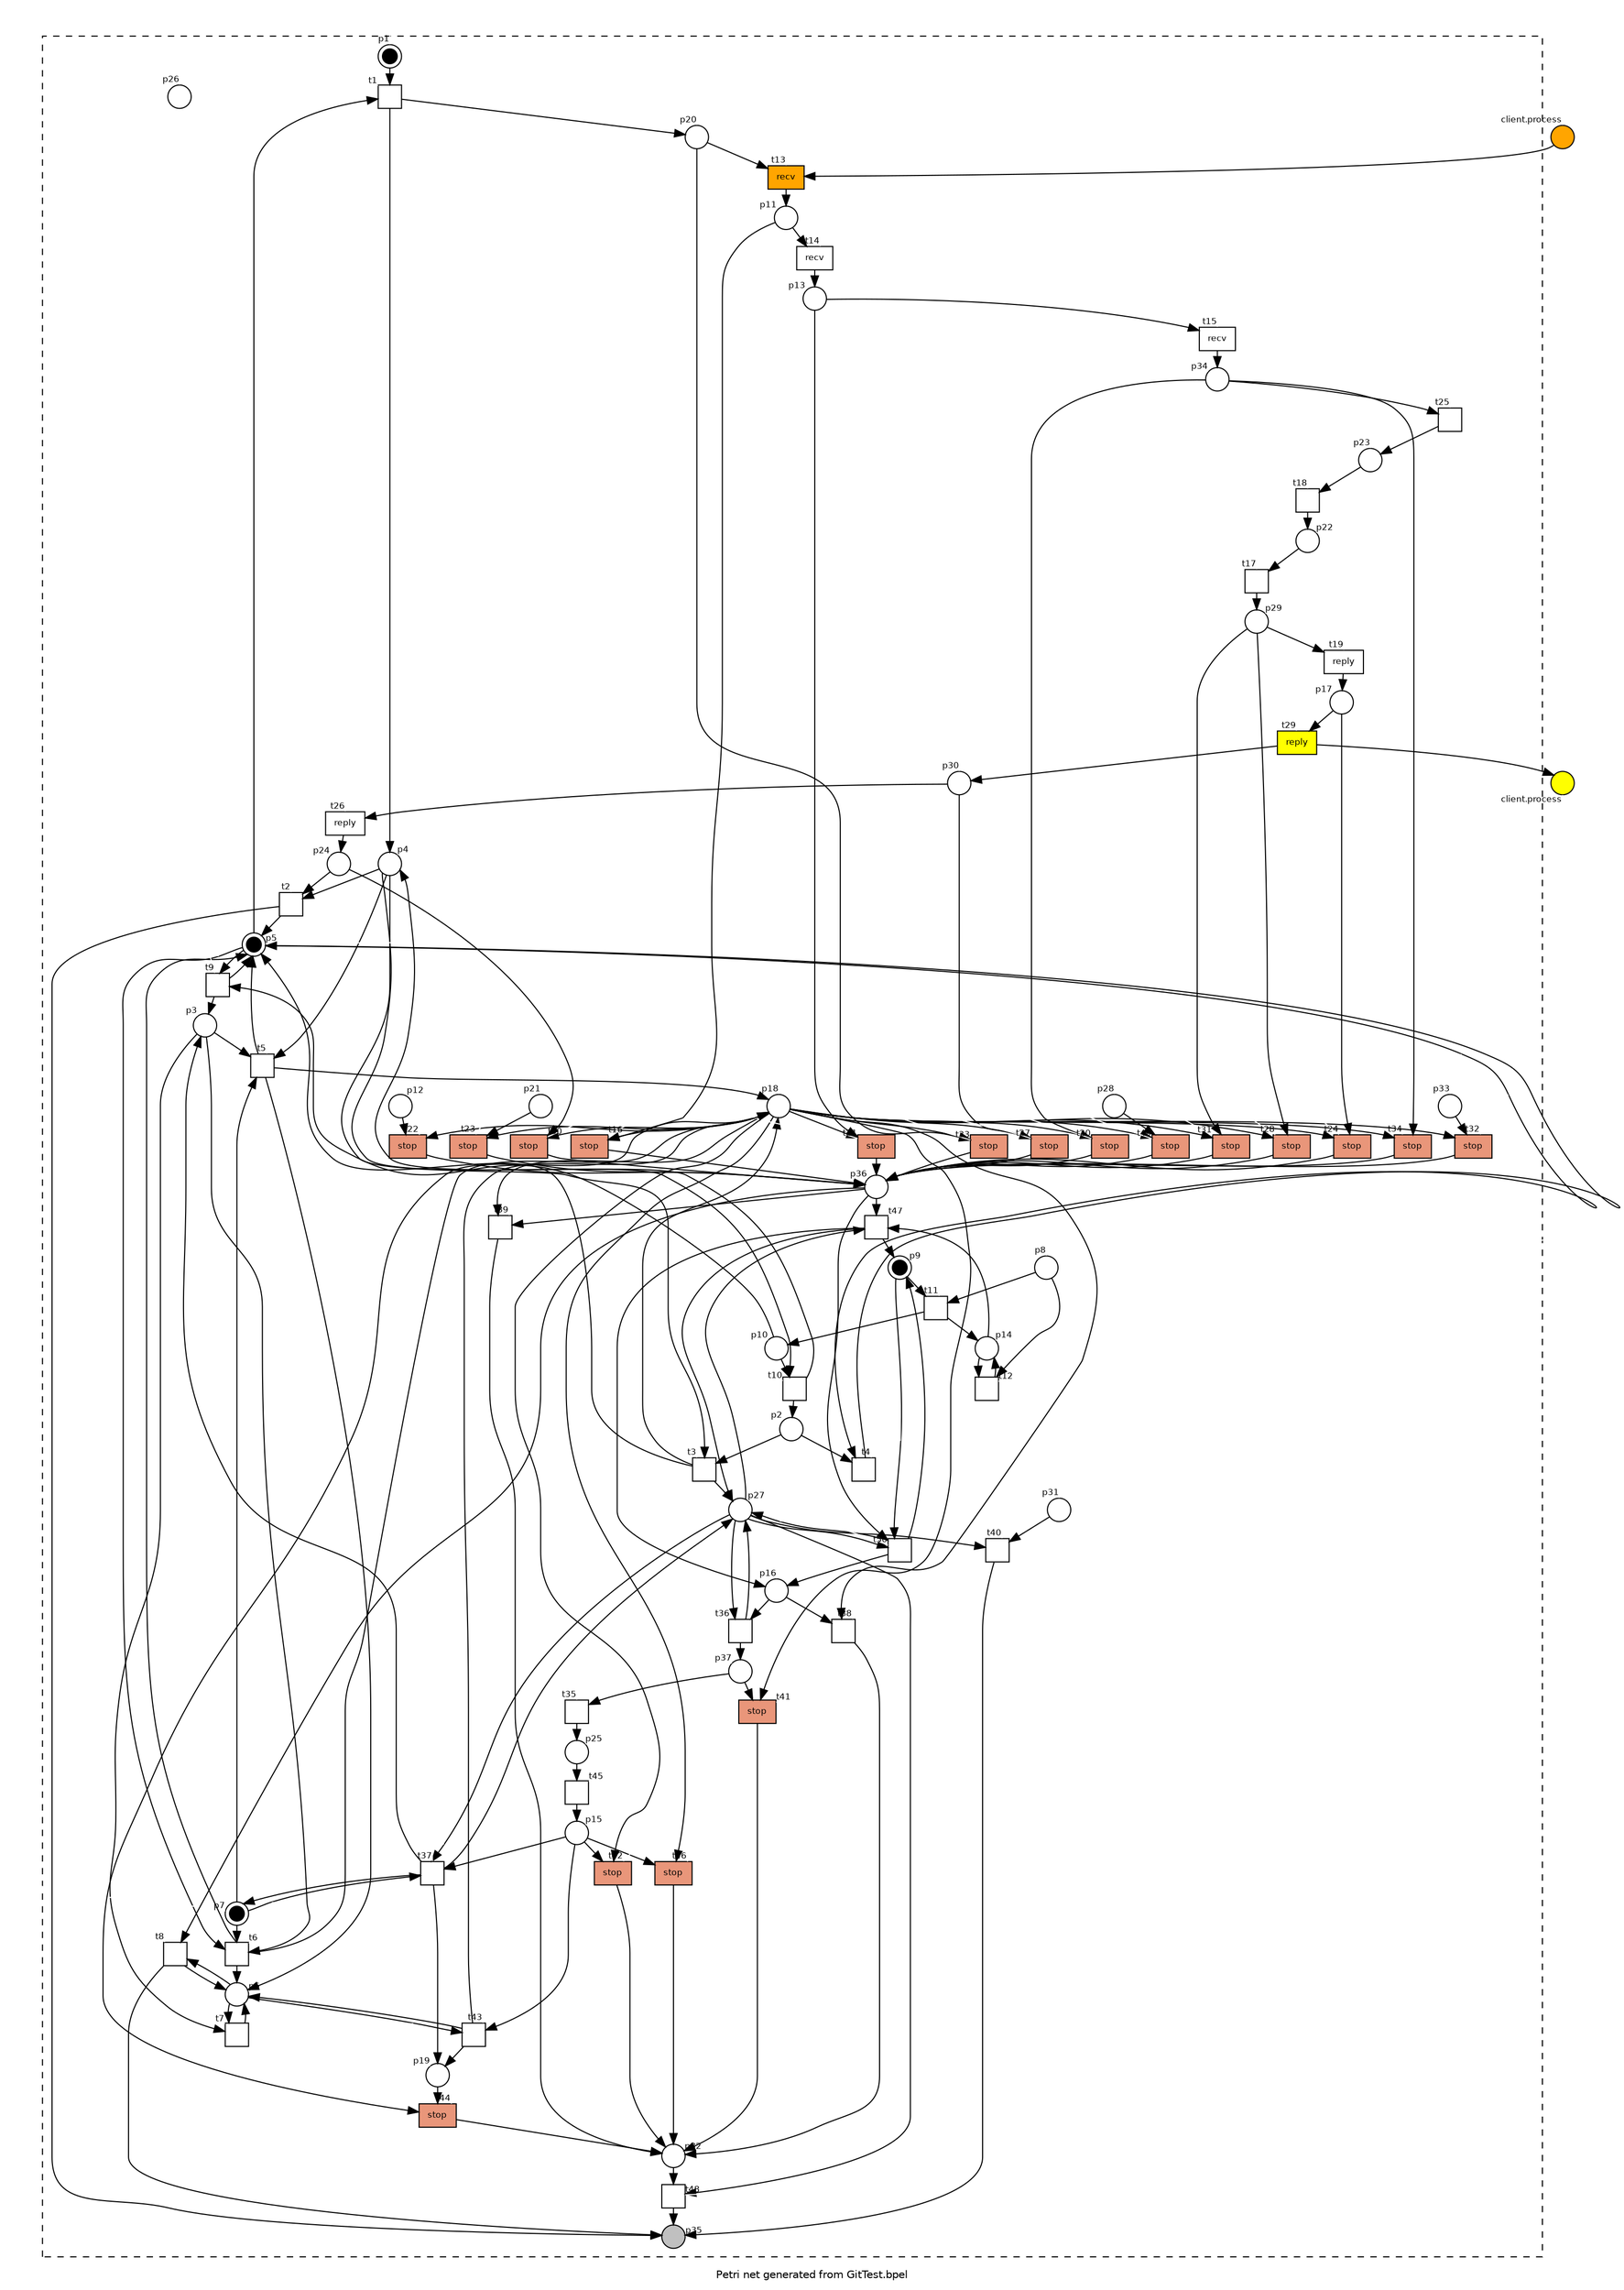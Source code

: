 digraph N {
 graph [fontname="Helvetica" nodesep=0.3 ranksep="0.2 equally" fontsize=10 label="Petri net generated from GitTest.bpel"]
 node [fontname="Helvetica" fontsize=8  width=".3" height=".3" label="" style=filled fillcolor=white]
 edge [fontname="Helvetica" fontsize=8 color=white arrowhead=none weight="20.0"]


 // places
 node [shape=circle];
 p1  	[fillcolor=black peripheries=2 height=".2" width=".2" ]
 p1_l	[shape=none];
 p1_l -> p1 [headlabel="p1"]
 p2  	[]
 p2_l	[shape=none];
 p2_l -> p2 [headlabel="p2"]
 p3  	[]
 p3_l	[shape=none];
 p3_l -> p3 [headlabel="p3"]
 p4  	[]
 p4_l	[shape=none];
 p4_l -> p4 [headlabel="p4"]
 p5  	[fillcolor=black peripheries=2 height=".2" width=".2" ]
 p5_l	[shape=none];
 p5_l -> p5 [headlabel="p5"]
 p6  	[]
 p6_l	[shape=none];
 p6_l -> p6 [headlabel="p6"]
 p7  	[fillcolor=black peripheries=2 height=".2" width=".2" ]
 p7_l	[shape=none];
 p7_l -> p7 [headlabel="p7"]
 p8  	[]
 p8_l	[shape=none];
 p8_l -> p8 [headlabel="p8"]
 p9  	[fillcolor=black peripheries=2 height=".2" width=".2" ]
 p9_l	[shape=none];
 p9_l -> p9 [headlabel="p9"]
 p10  	[]
 p10_l	[shape=none];
 p10_l -> p10 [headlabel="p10"]
 p11  	[]
 p11_l	[shape=none];
 p11_l -> p11 [headlabel="p11"]
 p12  	[]
 p12_l	[shape=none];
 p12_l -> p12 [headlabel="p12"]
 p13  	[]
 p13_l	[shape=none];
 p13_l -> p13 [headlabel="p13"]
 p14  	[]
 p14_l	[shape=none];
 p14_l -> p14 [headlabel="p14"]
 p15  	[]
 p15_l	[shape=none];
 p15_l -> p15 [headlabel="p15"]
 p16  	[]
 p16_l	[shape=none];
 p16_l -> p16 [headlabel="p16"]
 p17  	[]
 p17_l	[shape=none];
 p17_l -> p17 [headlabel="p17"]
 p18  	[]
 p18_l	[shape=none];
 p18_l -> p18 [headlabel="p18"]
 p19  	[]
 p19_l	[shape=none];
 p19_l -> p19 [headlabel="p19"]
 p20  	[]
 p20_l	[shape=none];
 p20_l -> p20 [headlabel="p20"]
 p21  	[]
 p21_l	[shape=none];
 p21_l -> p21 [headlabel="p21"]
 p22  	[]
 p22_l	[shape=none];
 p22_l -> p22 [headlabel="p22"]
 p23  	[]
 p23_l	[shape=none];
 p23_l -> p23 [headlabel="p23"]
 p24  	[]
 p24_l	[shape=none];
 p24_l -> p24 [headlabel="p24"]
 p25  	[]
 p25_l	[shape=none];
 p25_l -> p25 [headlabel="p25"]
 p26  	[]
 p26_l	[shape=none];
 p26_l -> p26 [headlabel="p26"]
 p27  	[]
 p27_l	[shape=none];
 p27_l -> p27 [headlabel="p27"]
 p28  	[]
 p28_l	[shape=none];
 p28_l -> p28 [headlabel="p28"]
 p29  	[]
 p29_l	[shape=none];
 p29_l -> p29 [headlabel="p29"]
 p30  	[]
 p30_l	[shape=none];
 p30_l -> p30 [headlabel="p30"]
 p31  	[]
 p31_l	[shape=none];
 p31_l -> p31 [headlabel="p31"]
 p32  	[]
 p32_l	[shape=none];
 p32_l -> p32 [headlabel="p32"]
 p33  	[]
 p33_l	[shape=none];
 p33_l -> p33 [headlabel="p33"]
 p34  	[]
 p34_l	[shape=none];
 p34_l -> p34 [headlabel="p34"]
 p35  	[fillcolor=gray]
 p35_l	[shape=none];
 p35_l -> p35 [headlabel="p35"]
 p36  	[]
 p36_l	[shape=none];
 p36_l -> p36 [headlabel="p36"]
 p37  	[]
 p37_l	[shape=none];
 p37_l -> p37 [headlabel="p37"]
 p38  	[fillcolor=orange]
 p38_l	[shape=none];
 p38_l -> p38 [headlabel="client.process"]
 p39  	[fillcolor=yellow]
 p39_l	[shape=none];
 p39 -> p39_l [taillabel="client.process"]

 // transitions
 node [shape=box]
 t1  	[]
 t1_l	[shape=none];
 t1_l -> t1 [headlabel="t1"]
 t2  	[]
 t2_l	[shape=none];
 t2_l -> t2 [headlabel="t2"]
 t3  	[]
 t3_l	[shape=none];
 t3_l -> t3 [headlabel="t3"]
 t4  	[]
 t4_l	[shape=none];
 t4_l -> t4 [headlabel="t4"]
 t5  	[]
 t5_l	[shape=none];
 t5_l -> t5 [headlabel="t5"]
 t6  	[]
 t6_l	[shape=none];
 t6_l -> t6 [headlabel="t6"]
 t7  	[]
 t7_l	[shape=none];
 t7_l -> t7 [headlabel="t7"]
 t8  	[]
 t8_l	[shape=none];
 t8_l -> t8 [headlabel="t8"]
 t9  	[]
 t9_l	[shape=none];
 t9_l -> t9 [headlabel="t9"]
 t10  	[]
 t10_l	[shape=none];
 t10_l -> t10 [headlabel="t10"]
 t11  	[]
 t11_l	[shape=none];
 t11_l -> t11 [headlabel="t11"]
 t12  	[]
 t12_l	[shape=none];
 t12_l -> t12 [headlabel="t12"]
 t13  	[fillcolor=orange label="recv"]
 t13_l	[shape=none];
 t13_l -> t13 [headlabel="t13"]
 t14  	[label="recv"]
 t14_l	[shape=none];
 t14_l -> t14 [headlabel="t14"]
 t15  	[label="recv"]
 t15_l	[shape=none];
 t15_l -> t15 [headlabel="t15"]
 t16  	[label="stop" fillcolor=darksalmon]
 t16_l	[shape=none];
 t16_l -> t16 [headlabel="t16"]
 t17  	[]
 t17_l	[shape=none];
 t17_l -> t17 [headlabel="t17"]
 t18  	[]
 t18_l	[shape=none];
 t18_l -> t18 [headlabel="t18"]
 t19  	[label="reply"]
 t19_l	[shape=none];
 t19_l -> t19 [headlabel="t19"]
 t20  	[label="stop" fillcolor=darksalmon]
 t20_l	[shape=none];
 t20_l -> t20 [headlabel="t20"]
 t21  	[label="stop" fillcolor=darksalmon]
 t21_l	[shape=none];
 t21_l -> t21 [headlabel="t21"]
 t22  	[label="stop" fillcolor=darksalmon]
 t22_l	[shape=none];
 t22_l -> t22 [headlabel="t22"]
 t23  	[label="stop" fillcolor=darksalmon]
 t23_l	[shape=none];
 t23_l -> t23 [headlabel="t23"]
 t24  	[label="stop" fillcolor=darksalmon]
 t24_l	[shape=none];
 t24_l -> t24 [headlabel="t24"]
 t25  	[]
 t25_l	[shape=none];
 t25_l -> t25 [headlabel="t25"]
 t26  	[label="reply"]
 t26_l	[shape=none];
 t26_l -> t26 [headlabel="t26"]
 t27  	[label="stop" fillcolor=darksalmon]
 t27_l	[shape=none];
 t27_l -> t27 [headlabel="t27"]
 t28  	[label="stop" fillcolor=darksalmon]
 t28_l	[shape=none];
 t28_l -> t28 [headlabel="t28"]
 t29  	[fillcolor=yellow label="reply"]
 t29_l	[shape=none];
 t29_l -> t29 [headlabel="t29"]
 t30  	[label="stop" fillcolor=darksalmon]
 t30_l	[shape=none];
 t30_l -> t30 [headlabel="t30"]
 t31  	[label="stop" fillcolor=darksalmon]
 t31_l	[shape=none];
 t31_l -> t31 [headlabel="t31"]
 t32  	[label="stop" fillcolor=darksalmon]
 t32_l	[shape=none];
 t32_l -> t32 [headlabel="t32"]
 t33  	[label="stop" fillcolor=darksalmon]
 t33_l	[shape=none];
 t33_l -> t33 [headlabel="t33"]
 t34  	[label="stop" fillcolor=darksalmon]
 t34_l	[shape=none];
 t34_l -> t34 [headlabel="t34"]
 t35  	[]
 t35_l	[shape=none];
 t35_l -> t35 [headlabel="t35"]
 t36  	[]
 t36_l	[shape=none];
 t36_l -> t36 [headlabel="t36"]
 t37  	[]
 t37_l	[shape=none];
 t37_l -> t37 [headlabel="t37"]
 t38  	[]
 t38_l	[shape=none];
 t38_l -> t38 [headlabel="t38"]
 t39  	[]
 t39_l	[shape=none];
 t39_l -> t39 [headlabel="t39"]
 t40  	[]
 t40_l	[shape=none];
 t40_l -> t40 [headlabel="t40"]
 t41  	[label="stop" fillcolor=darksalmon]
 t41_l	[shape=none];
 t41_l -> t41 [headlabel="t41"]
 t42  	[label="stop" fillcolor=darksalmon]
 t42_l	[shape=none];
 t42_l -> t42 [headlabel="t42"]
 t43  	[]
 t43_l	[shape=none];
 t43_l -> t43 [headlabel="t43"]
 t44  	[label="stop" fillcolor=darksalmon]
 t44_l	[shape=none];
 t44_l -> t44 [headlabel="t44"]
 t45  	[]
 t45_l	[shape=none];
 t45_l -> t45 [headlabel="t45"]
 t46  	[label="stop" fillcolor=darksalmon]
 t46_l	[shape=none];
 t46_l -> t46 [headlabel="t46"]
 t47  	[]
 t47_l	[shape=none];
 t47_l -> t47 [headlabel="t47"]
 t48  	[]
 t48_l	[shape=none];
 t48_l -> t48 [headlabel="t48"]
 t49  	[label="stop" fillcolor=darksalmon]
 t49_l	[shape=none];
 t49_l -> t49 [headlabel="t49"]
 t50  	[]
 t50_l	[shape=none];
 t50_l -> t50 [headlabel="t50"]

 // cluster the inner of the net
 subgraph cluster1
 {
  t1 t1_l t2 t2_l t3 t3_l t4 t4_l t5 t5_l t6 t6_l t7 t7_l t8 t8_l t9 t9_l t10 t10_l t11 t11_l t12 t12_l t13 t13_l t14 t14_l t15 t15_l t16 t16_l t17 t17_l t18 t18_l t19 t19_l t20 t20_l t21 t21_l t22 t22_l t23 t23_l t24 t24_l t25 t25_l t26 t26_l t27 t27_l t28 t28_l t29 t29_l t30 t30_l t31 t31_l t32 t32_l t33 t33_l t34 t34_l t35 t35_l t36 t36_l t37 t37_l t38 t38_l t39 t39_l t40 t40_l t41 t41_l t42 t42_l t43 t43_l t44 t44_l t45 t45_l t46 t46_l t47 t47_l t48 t48_l t49 t49_l t50 t50_l
  p1 p2 p2_l p3 p3_l p4 p4_l p5 p6 p6_l p7 p8 p8_l p9 p10 p10_l p11 p11_l p12 p12_l p13 p13_l p14 p14_l p15 p15_l p16 p16_l p17 p17_l p18 p18_l p19 p19_l p20 p20_l p21 p21_l p22 p22_l p23 p23_l p24 p24_l p25 p25_l p26 p26_l p27 p27_l p28 p28_l p29 p29_l p30 p30_l p31 p31_l p32 p32_l p33 p33_l p34 p34_l p35 p35_l p36 p36_l p37 p37_l
  label="" style=dashed
 }

 // arcs
 edge [fontname="Helvetica" fontsize=8 arrowhead=normal color=black]
 p1 -> t1	[weight=10000.0]
 t1 -> p4	[weight=10000.0]
 p2 -> t4	[weight=10000.0]
 p4 -> t3	[weight=10000.0]
 p5 -> t4	[weight=10000.0]
 p3 -> t5	[weight=10000.0]
 p4 -> t5	[weight=10000.0]
 t4 -> p5	[weight=10000.0]
 p5 -> t1	[weight=10000.0]
 t5 -> p5	[weight=10000.0]
 p4 -> t2	[weight=10000.0]
 t2 -> p5	[weight=10000.0]
 p2 -> t3	[weight=10000.0]
 t3 -> p5	[weight=10000.0]
 p5 -> t6	[weight=10000.0]
 t6 -> p6	[weight=10000.0]
 t5 -> p6	[weight=10000.0]
 p7 -> t5	[weight=10000.0]
 p7 -> t6	[weight=10000.0]
 p3 -> t6	[weight=10000.0]
 t6 -> p5	[weight=10000.0]
 t11 -> p10	[weight=10000.0]
 p8 -> t11	[weight=10000.0]
 p6 -> t7	[weight=10000.0]
 t8 -> p6	[weight=10000.0]
 p6 -> t8	[weight=10000.0]
 t10 -> p2	[weight=10000.0]
 p4 -> t10	[weight=10000.0]
 t11 -> p14	[weight=10000.0]
 p9 -> t11	[weight=10000.0]
 p10 -> t10	[weight=10000.0]
 p10 -> t9	[weight=10000.0]
 t10 -> p4	[weight=10000.0]
 t43 -> p19	[weight=10000.0]
 p5 -> t9	[weight=10000.0]
 t7 -> p6	[weight=10000.0]
 t9 -> p5	[weight=10000.0]
 t12 -> p14	[weight=10000.0]
 t9 -> p3	[weight=10000.0]
 p8 -> t12	[weight=10000.0]
 p14 -> t12	[weight=10000.0]
 p3 -> t7	[weight=10000.0]
 t40 -> p35	[weight=10000.0]
 t48 -> p35	[weight=10000.0]
 t2 -> p35	[weight=10000.0]
 t8 -> p35	[weight=10000.0]
 t37 -> p7	[weight=10000.0]
 p18 -> t32	[weight=10000.0]
 p38 -> t13	[]
 p13 -> t15	[weight=10000.0]
 p11 -> t14	[weight=10000.0]
 p18 -> t38	[weight=10000.0]
 p11 -> t16	[weight=10000.0]
 p18 -> t42	[weight=10000.0]
 p13 -> t21	[weight=10000.0]
 p18 -> t41	[weight=10000.0]
 p18 -> t33	[weight=10000.0]
 t37 -> p19	[weight=10000.0]
 t13 -> p11	[weight=10000.0]
 p18 -> t34	[weight=10000.0]
 p18 -> t39	[weight=10000.0]
 p18 -> t44	[weight=10000.0]
 p18 -> t49	[weight=10000.0]
 p18 -> t46	[weight=10000.0]
 t14 -> p13	[weight=10000.0]
 p28 -> t49	[weight=10000.0]
 p7 -> t37	[weight=10000.0]
 p12 -> t22	[weight=10000.0]
 t37 -> p3	[weight=10000.0]
 p25 -> t45	[weight=10000.0]
 t35 -> p25	[weight=10000.0]
 p18 -> t31	[weight=10000.0]
 p6 -> t43	[weight=10000.0]
 t43 -> p6	[weight=10000.0]
 t29 -> p30	[weight=10000.0]
 t29 -> p39	[]
 t19 -> p17	[weight=10000.0]
 p17 -> t24	[weight=10000.0]
 t1 -> p20	[weight=10000.0]
 p30 -> t27	[weight=10000.0]
 p20 -> t13	[weight=10000.0]
 p17 -> t29	[weight=10000.0]
 p30 -> t26	[weight=10000.0]
 p20 -> t33	[weight=10000.0]
 t25 -> p23	[weight=10000.0]
 t26 -> p24	[weight=10000.0]
 p24 -> t2	[weight=10000.0]
 p24 -> t30	[weight=10000.0]
 p22 -> t17	[weight=10000.0]
 p33 -> t32	[weight=10000.0]
 t18 -> p22	[weight=10000.0]
 p23 -> t18	[weight=10000.0]
 p21 -> t23	[weight=10000.0]
 p16 -> t38	[weight=10000.0]
 t5 -> p18	[weight=10000.0]
 p18 -> t24	[weight=10000.0]
 p18 -> t27	[weight=10000.0]
 p27 -> t40	[weight=10000.0]
 t3 -> p18	[weight=10000.0]
 t43 -> p18	[weight=10000.0]
 p18 -> t28	[weight=10000.0]
 p18 -> t30	[weight=10000.0]
 p18 -> t21	[weight=10000.0]
 p18 -> t16	[weight=10000.0]
 p18 -> t23	[weight=10000.0]
 p18 -> t20	[weight=10000.0]
 p27 -> t37	[weight=10000.0]
 p27 -> t47	[weight=10000.0]
 p27 -> t48	[weight=10000.0]
 p18 -> t22	[weight=10000.0]
 p27 -> t50	[weight=10000.0]
 t6 -> p18	[weight=10000.0]
 t50 -> p9	[weight=10000.0]
 p34 -> t34	[weight=10000.0]
 t17 -> p29	[weight=10000.0]
 p29 -> t31	[weight=10000.0]
 p29 -> t19	[weight=10000.0]
 p29 -> t28	[weight=10000.0]
 p34 -> t20	[weight=10000.0]
 t15 -> p34	[weight=10000.0]
 p34 -> t25	[weight=10000.0]
 p36 -> t50	[weight=10000.0]
 t3 -> p27	[weight=10000.0]
 p9 -> t50	[weight=10000.0]
 t47 -> p9	[weight=10000.0]
 t36 -> p27	[weight=10000.0]
 t47 -> p27	[weight=10000.0]
 t50 -> p27	[weight=10000.0]
 p27 -> t36	[weight=10000.0]
 t47 -> p16	[weight=10000.0]
 t37 -> p27	[weight=10000.0]
 t50 -> p16	[weight=10000.0]
 p14 -> t47	[weight=10000.0]
 p19 -> t44	[weight=10000.0]
 p37 -> t35	[weight=10000.0]
 p37 -> t41	[weight=10000.0]
 p16 -> t36	[weight=10000.0]
 t36 -> p37	[weight=10000.0]
 t38 -> p32	[weight=10000.0]
 p15 -> t42	[weight=10000.0]
 t45 -> p15	[weight=10000.0]
 p15 -> t37	[weight=10000.0]
 p15 -> t46	[weight=10000.0]
 t41 -> p32	[weight=10000.0]
 p15 -> t43	[weight=10000.0]
 t39 -> p32	[weight=10000.0]
 t42 -> p32	[weight=10000.0]
 t44 -> p32	[weight=10000.0]
 p31 -> t40	[weight=10000.0]
 t46 -> p32	[weight=10000.0]
 t49 -> p36	[weight=10000.0]
 t34 -> p36	[weight=10000.0]
 p32 -> t48	[weight=10000.0]
 t16 -> p36	[weight=10000.0]
 t27 -> p36	[weight=10000.0]
 t32 -> p36	[weight=10000.0]
 t28 -> p36	[weight=10000.0]
 t23 -> p36	[weight=10000.0]
 t33 -> p36	[weight=10000.0]
 p36 -> t8	[weight=10000.0]
 t31 -> p36	[weight=10000.0]
 t30 -> p36	[weight=10000.0]
 p36 -> t39	[weight=10000.0]
 p36 -> t47	[weight=10000.0]
 t20 -> p36	[weight=10000.0]
 t21 -> p36	[weight=10000.0]
 t22 -> p36	[weight=10000.0]
 t24 -> p36	[weight=10000.0]
}
